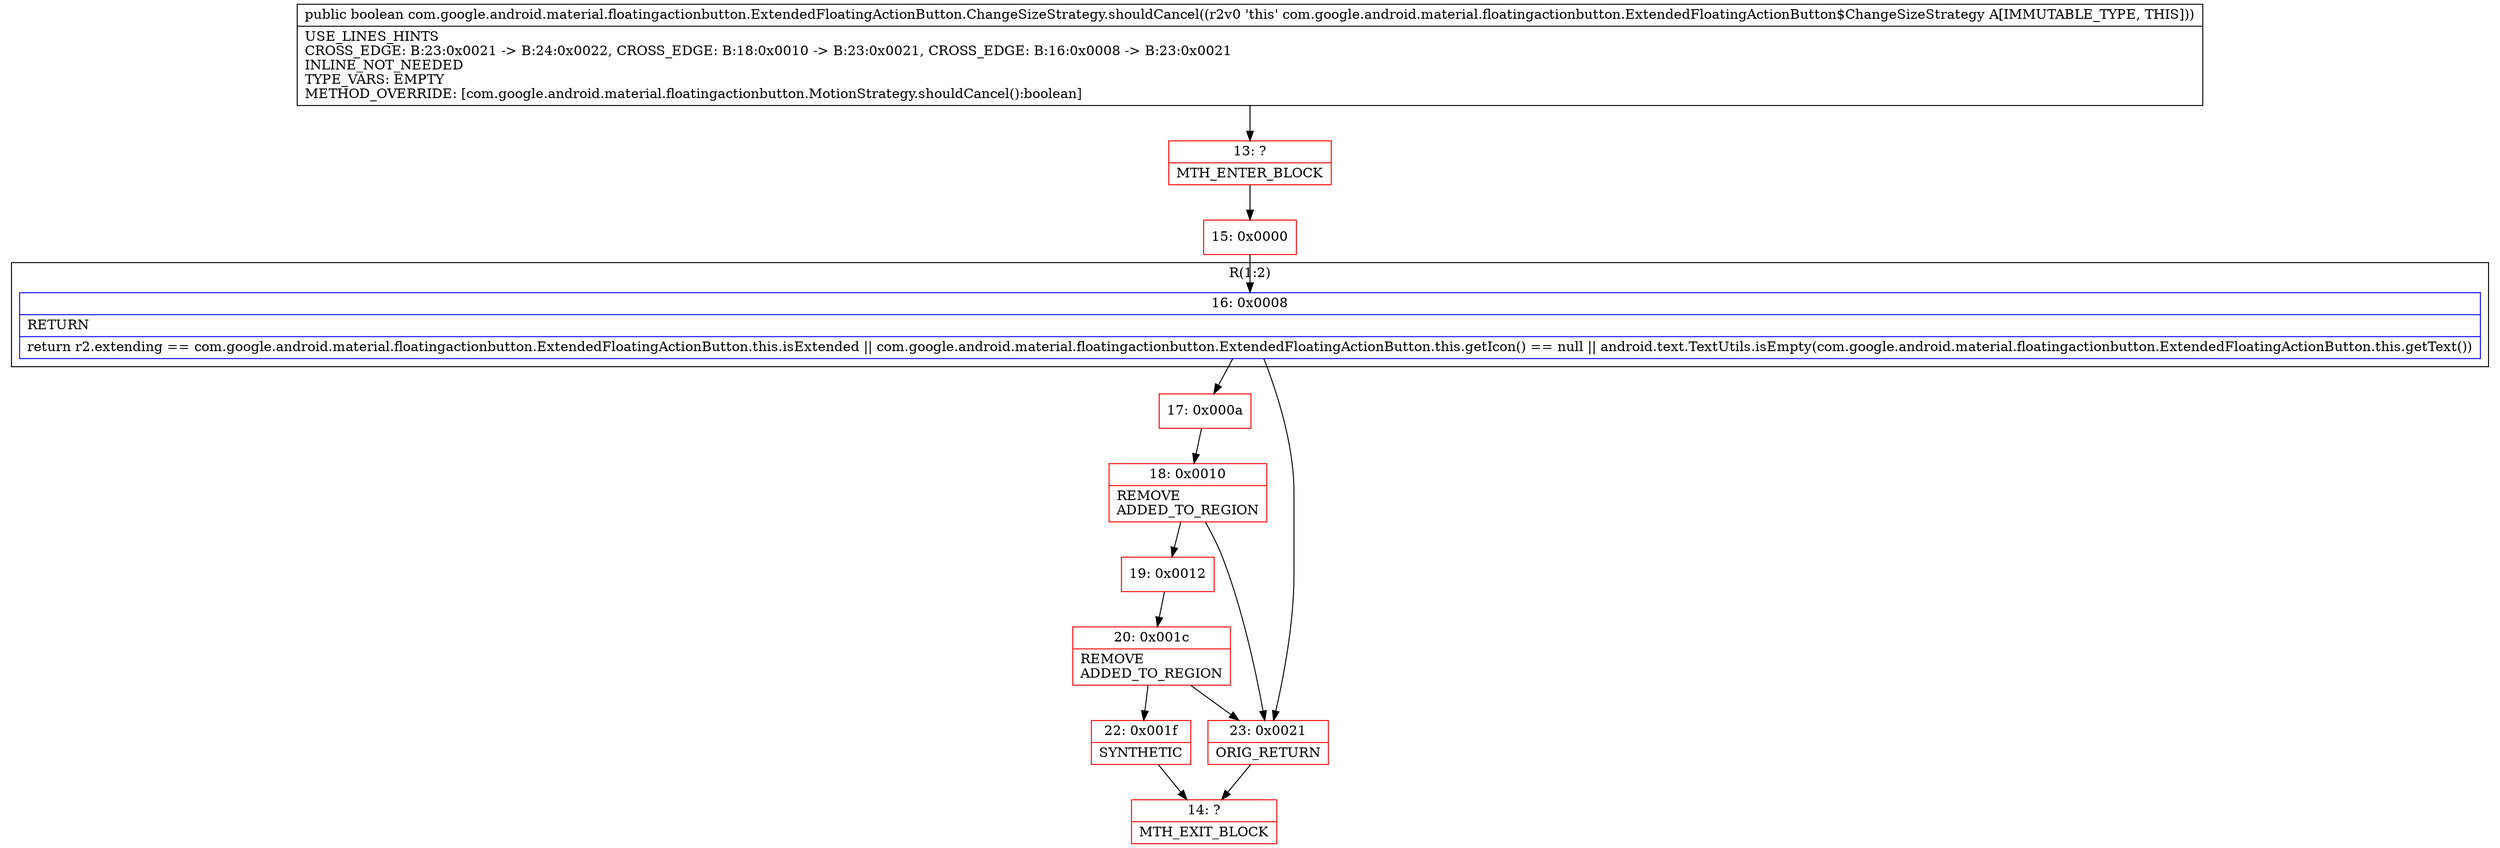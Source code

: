 digraph "CFG forcom.google.android.material.floatingactionbutton.ExtendedFloatingActionButton.ChangeSizeStrategy.shouldCancel()Z" {
subgraph cluster_Region_412899159 {
label = "R(1:2)";
node [shape=record,color=blue];
Node_16 [shape=record,label="{16\:\ 0x0008|RETURN\l|return r2.extending == com.google.android.material.floatingactionbutton.ExtendedFloatingActionButton.this.isExtended \|\| com.google.android.material.floatingactionbutton.ExtendedFloatingActionButton.this.getIcon() == null \|\| android.text.TextUtils.isEmpty(com.google.android.material.floatingactionbutton.ExtendedFloatingActionButton.this.getText())\l}"];
}
Node_13 [shape=record,color=red,label="{13\:\ ?|MTH_ENTER_BLOCK\l}"];
Node_15 [shape=record,color=red,label="{15\:\ 0x0000}"];
Node_17 [shape=record,color=red,label="{17\:\ 0x000a}"];
Node_18 [shape=record,color=red,label="{18\:\ 0x0010|REMOVE\lADDED_TO_REGION\l}"];
Node_19 [shape=record,color=red,label="{19\:\ 0x0012}"];
Node_20 [shape=record,color=red,label="{20\:\ 0x001c|REMOVE\lADDED_TO_REGION\l}"];
Node_22 [shape=record,color=red,label="{22\:\ 0x001f|SYNTHETIC\l}"];
Node_14 [shape=record,color=red,label="{14\:\ ?|MTH_EXIT_BLOCK\l}"];
Node_23 [shape=record,color=red,label="{23\:\ 0x0021|ORIG_RETURN\l}"];
MethodNode[shape=record,label="{public boolean com.google.android.material.floatingactionbutton.ExtendedFloatingActionButton.ChangeSizeStrategy.shouldCancel((r2v0 'this' com.google.android.material.floatingactionbutton.ExtendedFloatingActionButton$ChangeSizeStrategy A[IMMUTABLE_TYPE, THIS]))  | USE_LINES_HINTS\lCROSS_EDGE: B:23:0x0021 \-\> B:24:0x0022, CROSS_EDGE: B:18:0x0010 \-\> B:23:0x0021, CROSS_EDGE: B:16:0x0008 \-\> B:23:0x0021\lINLINE_NOT_NEEDED\lTYPE_VARS: EMPTY\lMETHOD_OVERRIDE: [com.google.android.material.floatingactionbutton.MotionStrategy.shouldCancel():boolean]\l}"];
MethodNode -> Node_13;Node_16 -> Node_17;
Node_16 -> Node_23;
Node_13 -> Node_15;
Node_15 -> Node_16;
Node_17 -> Node_18;
Node_18 -> Node_19;
Node_18 -> Node_23;
Node_19 -> Node_20;
Node_20 -> Node_22;
Node_20 -> Node_23;
Node_22 -> Node_14;
Node_23 -> Node_14;
}

